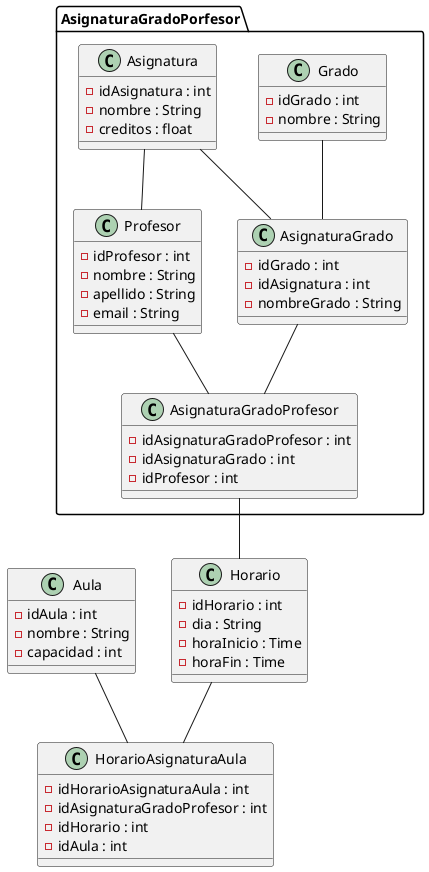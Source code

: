 @startuml
package "AsignaturaGradoPorfesor" {
  class Grado {
    - idGrado : int
    - nombre : String
  }

  class Asignatura {
    - idAsignatura : int
    - nombre : String
    - creditos : float
  }

  class AsignaturaGrado {
    - idGrado : int
    - idAsignatura : int
    - nombreGrado : String
  }

  class AsignaturaGradoProfesor {
    - idAsignaturaGradoProfesor : int
    - idAsignaturaGrado : int
    - idProfesor : int
  }

  class Profesor {
    - idProfesor : int
    - nombre : String
    - apellido : String
    - email : String
  }
  
  Asignatura -- Profesor
  Grado -- AsignaturaGrado
  Asignatura -- AsignaturaGrado
  AsignaturaGrado -- AsignaturaGradoProfesor
  Profesor -- AsignaturaGradoProfesor
}

class Horario {
  - idHorario : int
  - dia : String
  - horaInicio : Time
  - horaFin : Time
}

class HorarioAsignaturaAula {
  - idHorarioAsignaturaAula : int
  - idAsignaturaGradoProfesor : int
  - idHorario : int
  - idAula : int
}

class Aula {
  - idAula : int
  - nombre : String
  - capacidad : int
}

AsignaturaGradoProfesor -- Horario
Horario -- HorarioAsignaturaAula
Aula -- HorarioAsignaturaAula
@enduml